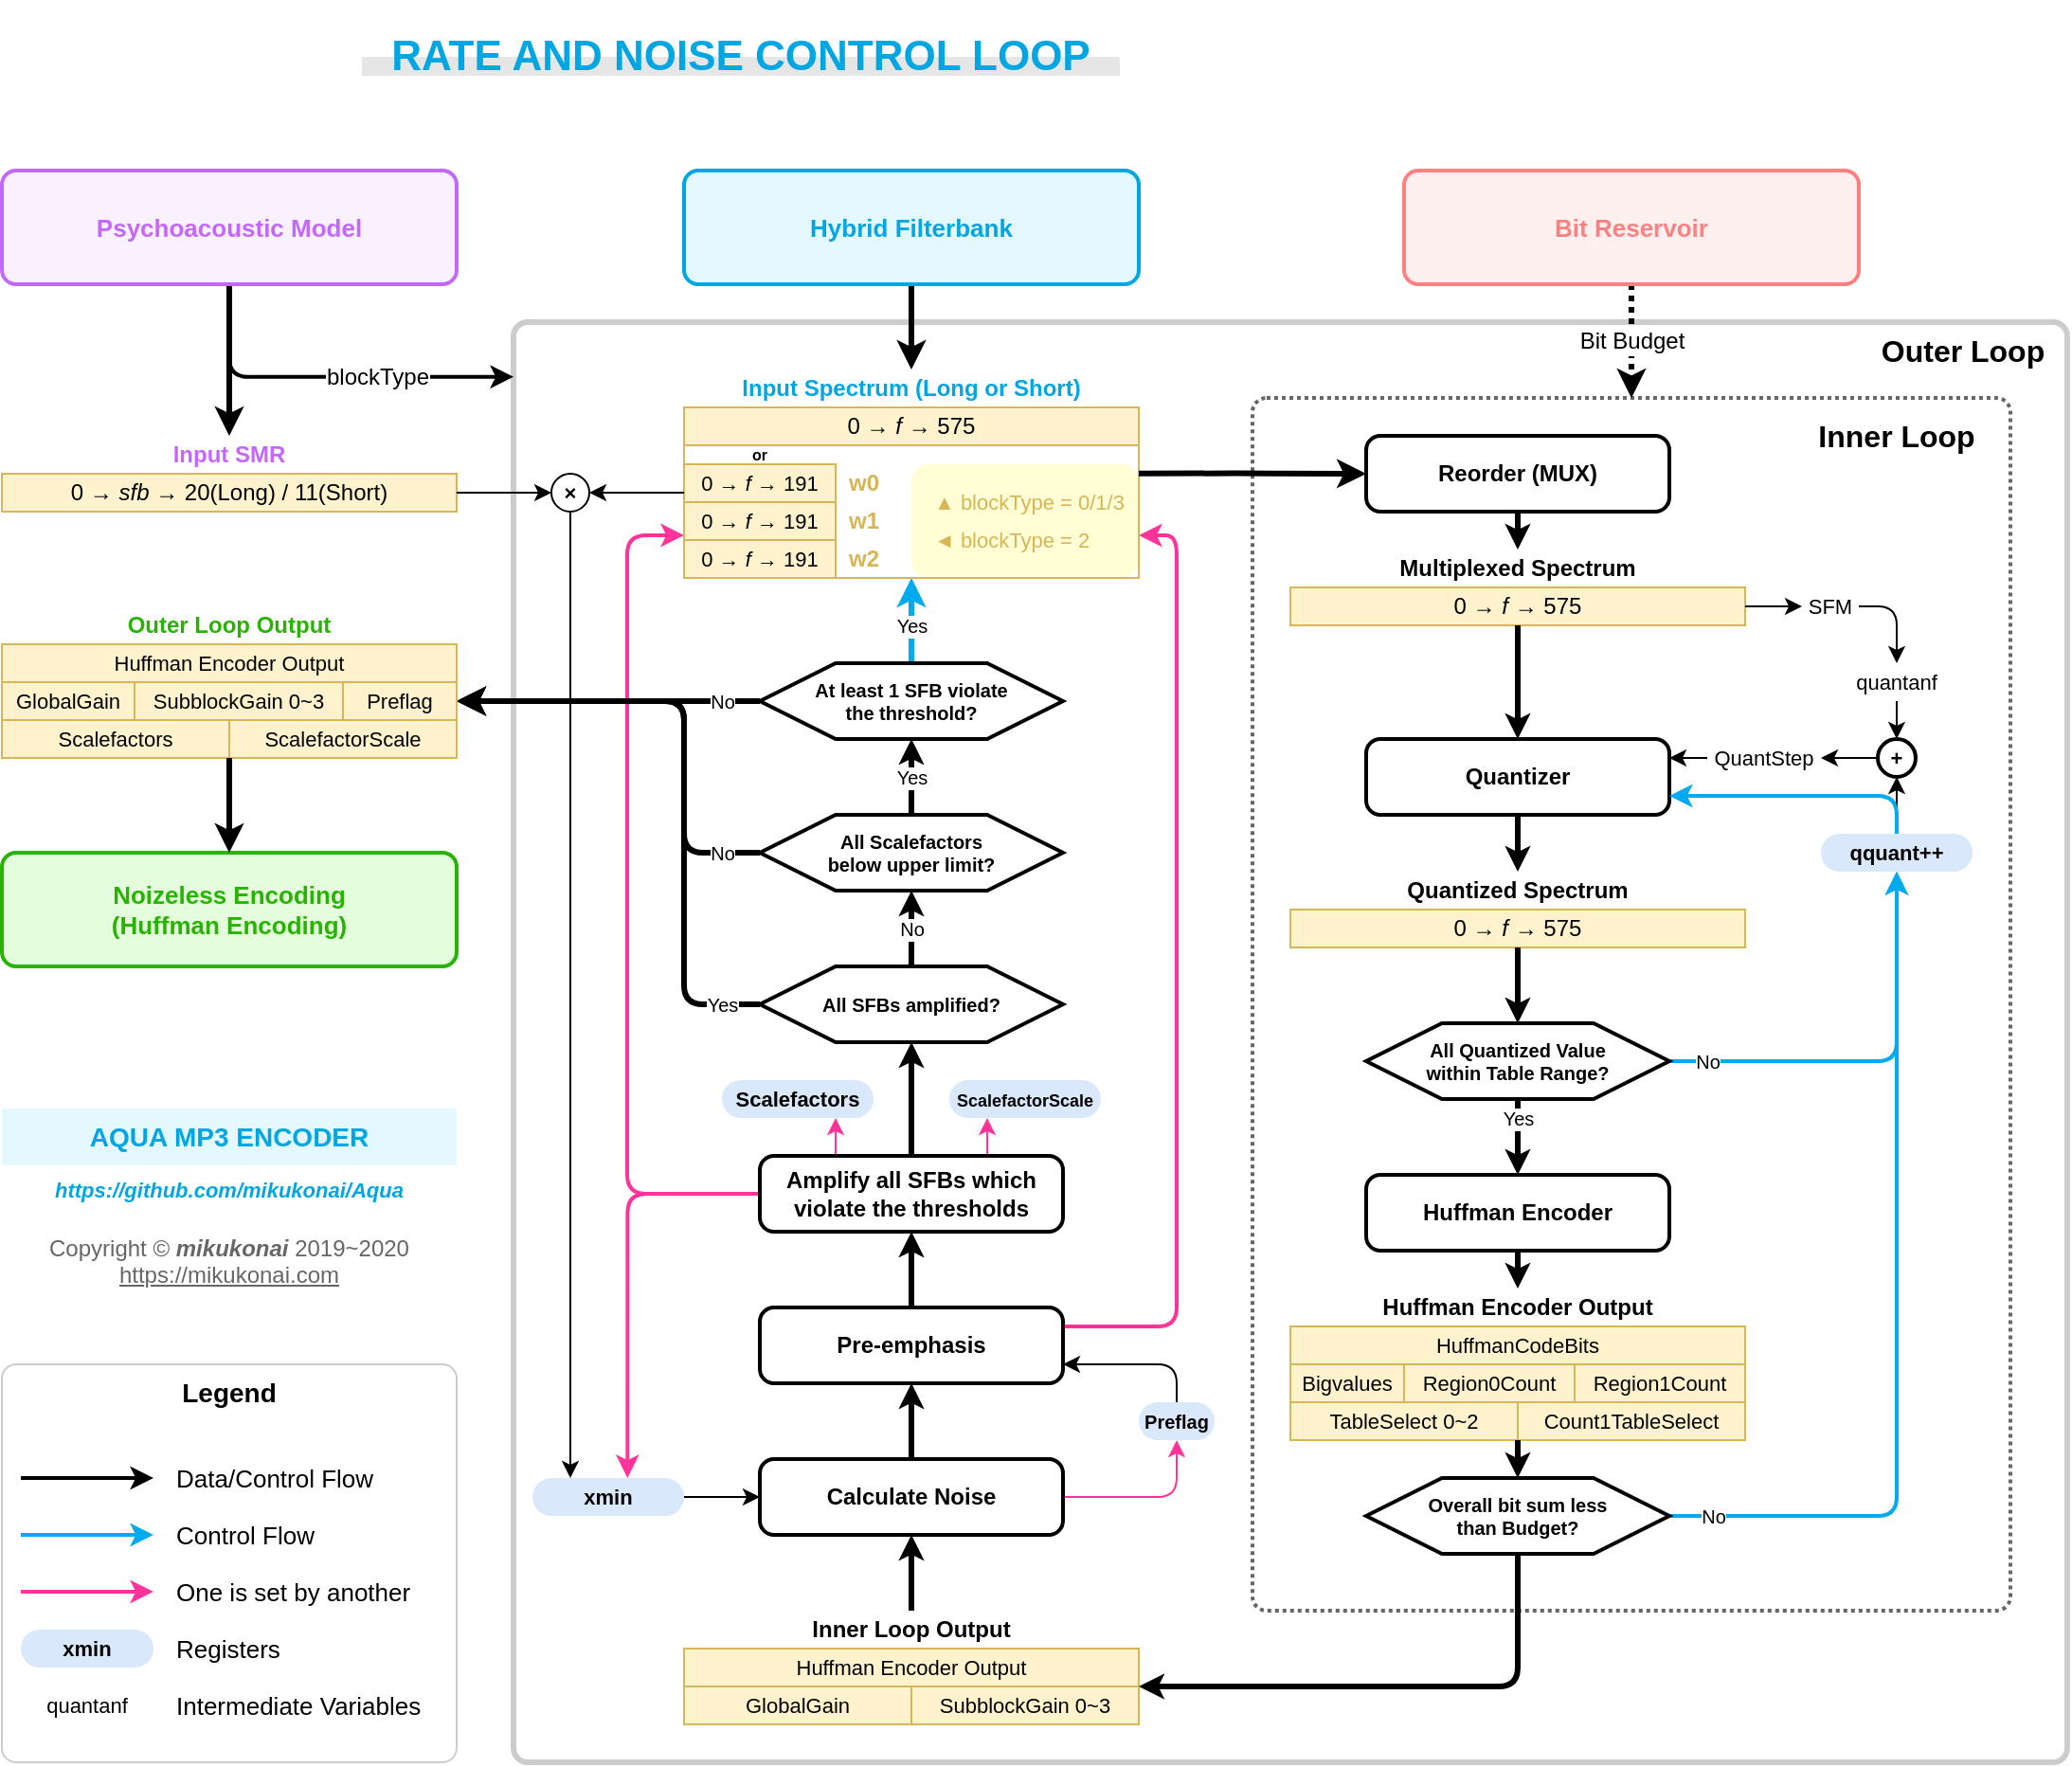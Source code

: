 <mxfile version="12.4.2" type="device" pages="1"><diagram id="QlXiDYdiM_ogEvt55tLP" name="Page-1"><mxGraphModel dx="1086" dy="846" grid="1" gridSize="10" guides="1" tooltips="1" connect="1" arrows="1" fold="1" page="1" pageScale="1" pageWidth="1920" pageHeight="1200" math="0" shadow="0"><root><mxCell id="0"/><mxCell id="1" parent="0"/><mxCell id="qC3_PTXIGWCByCmGba_6-9" value="&lt;font style=&quot;font-size: 21px&quot;&gt;&lt;br style=&quot;font-size: 21px&quot;&gt;&lt;/font&gt;" style="text;html=1;strokeColor=none;fillColor=#E6E6E6;align=center;verticalAlign=middle;whiteSpace=wrap;rounded=0;labelBackgroundColor=none;fontFamily=Helvetica;fontSize=21;fontColor=#00A6E2;fontStyle=1;labelBorderColor=none;arcSize=27;" parent="1" vertex="1"><mxGeometry x="270" y="60" width="400" height="10" as="geometry"/></mxCell><mxCell id="HSUZIuXcT8VcnmUro5Iw-209" value="" style="rounded=1;whiteSpace=wrap;html=1;absoluteArcSize=1;arcSize=15;fontStyle=1;fillColor=#ffffff;strokeColor=#CCCCCC;fontColor=#333333;strokeWidth=3;" parent="1" vertex="1"><mxGeometry x="350" y="200" width="820" height="760" as="geometry"/></mxCell><mxCell id="HSUZIuXcT8VcnmUro5Iw-97" value="" style="rounded=1;whiteSpace=wrap;html=1;absoluteArcSize=1;arcSize=15;fontStyle=1;dashed=1;fillColor=#ffffff;strokeColor=#666666;fontColor=#333333;strokeWidth=2;dashPattern=1 1;" parent="1" vertex="1"><mxGeometry x="740" y="240" width="400" height="640" as="geometry"/></mxCell><mxCell id="HSUZIuXcT8VcnmUro5Iw-78" style="edgeStyle=orthogonalEdgeStyle;rounded=1;orthogonalLoop=1;jettySize=auto;html=1;exitX=0.5;exitY=1;exitDx=0;exitDy=0;entryX=0.5;entryY=0;entryDx=0;entryDy=0;strokeWidth=3;fontFamily=Helvetica;fontSize=10;endSize=4;" parent="1" source="HSUZIuXcT8VcnmUro5Iw-1" target="HSUZIuXcT8VcnmUro5Iw-3" edge="1"><mxGeometry relative="1" as="geometry"/></mxCell><mxCell id="HSUZIuXcT8VcnmUro5Iw-1" value="Reorder (MUX)" style="rounded=1;whiteSpace=wrap;html=1;absoluteArcSize=1;arcSize=15;fontStyle=1;strokeWidth=2;" parent="1" vertex="1"><mxGeometry x="800" y="260" width="160" height="40" as="geometry"/></mxCell><mxCell id="HSUZIuXcT8VcnmUro5Iw-4" value="" style="group" parent="1" vertex="1" connectable="0"><mxGeometry x="760" y="320" width="240" height="40" as="geometry"/></mxCell><mxCell id="HSUZIuXcT8VcnmUro5Iw-2" value="0 → &lt;i&gt;f&lt;/i&gt; → 575" style="rounded=0;whiteSpace=wrap;html=1;fillColor=#fff2cc;strokeColor=#d6b656;" parent="HSUZIuXcT8VcnmUro5Iw-4" vertex="1"><mxGeometry y="20" width="240" height="20" as="geometry"/></mxCell><mxCell id="HSUZIuXcT8VcnmUro5Iw-3" value="Multiplexed Spectrum" style="text;html=1;strokeColor=none;fillColor=none;align=center;verticalAlign=middle;whiteSpace=wrap;rounded=0;fontStyle=1" parent="HSUZIuXcT8VcnmUro5Iw-4" vertex="1"><mxGeometry width="240" height="20" as="geometry"/></mxCell><mxCell id="HSUZIuXcT8VcnmUro5Iw-62" style="edgeStyle=orthogonalEdgeStyle;rounded=1;orthogonalLoop=1;jettySize=auto;html=1;exitX=0.5;exitY=1;exitDx=0;exitDy=0;entryX=0.5;entryY=0;entryDx=0;entryDy=0;fontFamily=Helvetica;fontSize=11;strokeWidth=3;endSize=4;" parent="1" source="HSUZIuXcT8VcnmUro5Iw-5" target="HSUZIuXcT8VcnmUro5Iw-10" edge="1"><mxGeometry relative="1" as="geometry"/></mxCell><mxCell id="HSUZIuXcT8VcnmUro5Iw-5" value="Quantizer" style="rounded=1;whiteSpace=wrap;html=1;absoluteArcSize=1;arcSize=15;fontStyle=1;strokeWidth=2;" parent="1" vertex="1"><mxGeometry x="800" y="420" width="160" height="40" as="geometry"/></mxCell><mxCell id="HSUZIuXcT8VcnmUro5Iw-64" style="edgeStyle=orthogonalEdgeStyle;rounded=1;orthogonalLoop=1;jettySize=auto;html=1;exitX=0.5;exitY=1;exitDx=0;exitDy=0;entryX=0.5;entryY=0;entryDx=0;entryDy=0;fontFamily=Helvetica;fontSize=11;strokeWidth=3;endSize=4;" parent="1" source="HSUZIuXcT8VcnmUro5Iw-6" target="HSUZIuXcT8VcnmUro5Iw-13" edge="1"><mxGeometry relative="1" as="geometry"/></mxCell><mxCell id="HSUZIuXcT8VcnmUro5Iw-6" value="Huffman Encoder" style="rounded=1;whiteSpace=wrap;html=1;absoluteArcSize=1;arcSize=15;fontStyle=1;strokeWidth=2;" parent="1" vertex="1"><mxGeometry x="800" y="650" width="160" height="40" as="geometry"/></mxCell><mxCell id="HSUZIuXcT8VcnmUro5Iw-8" value="" style="group" parent="1" vertex="1" connectable="0"><mxGeometry x="760" y="490" width="240" height="40" as="geometry"/></mxCell><mxCell id="HSUZIuXcT8VcnmUro5Iw-9" value="0 → &lt;i&gt;f&lt;/i&gt; → 575" style="rounded=0;whiteSpace=wrap;html=1;fillColor=#fff2cc;strokeColor=#d6b656;" parent="HSUZIuXcT8VcnmUro5Iw-8" vertex="1"><mxGeometry y="20" width="240" height="20" as="geometry"/></mxCell><mxCell id="HSUZIuXcT8VcnmUro5Iw-10" value="Quantized Spectrum" style="text;html=1;strokeColor=none;fillColor=none;align=center;verticalAlign=middle;whiteSpace=wrap;rounded=0;fontStyle=1" parent="HSUZIuXcT8VcnmUro5Iw-8" vertex="1"><mxGeometry width="240" height="20" as="geometry"/></mxCell><mxCell id="HSUZIuXcT8VcnmUro5Iw-22" value="" style="group" parent="1" vertex="1" connectable="0"><mxGeometry x="760" y="710" width="240" height="80" as="geometry"/></mxCell><mxCell id="HSUZIuXcT8VcnmUro5Iw-12" value="HuffmanCodeBits" style="rounded=0;whiteSpace=wrap;html=1;fillColor=#fff2cc;strokeColor=#d6b656;fontSize=11;" parent="HSUZIuXcT8VcnmUro5Iw-22" vertex="1"><mxGeometry y="20" width="240" height="20" as="geometry"/></mxCell><mxCell id="HSUZIuXcT8VcnmUro5Iw-13" value="Huffman Encoder Output" style="text;html=1;strokeColor=none;fillColor=none;align=center;verticalAlign=middle;whiteSpace=wrap;rounded=0;fontStyle=1" parent="HSUZIuXcT8VcnmUro5Iw-22" vertex="1"><mxGeometry width="240" height="20" as="geometry"/></mxCell><mxCell id="HSUZIuXcT8VcnmUro5Iw-17" value="Bigvalues" style="rounded=0;whiteSpace=wrap;html=1;fillColor=#fff2cc;strokeColor=#d6b656;fontSize=11;" parent="HSUZIuXcT8VcnmUro5Iw-22" vertex="1"><mxGeometry y="40" width="60" height="20" as="geometry"/></mxCell><mxCell id="HSUZIuXcT8VcnmUro5Iw-18" value="Region0Count" style="rounded=0;whiteSpace=wrap;html=1;fillColor=#fff2cc;strokeColor=#d6b656;fontSize=11;" parent="HSUZIuXcT8VcnmUro5Iw-22" vertex="1"><mxGeometry x="60" y="40" width="90" height="20" as="geometry"/></mxCell><mxCell id="HSUZIuXcT8VcnmUro5Iw-19" value="Region1Count" style="rounded=0;whiteSpace=wrap;html=1;fillColor=#fff2cc;strokeColor=#d6b656;fontSize=11;" parent="HSUZIuXcT8VcnmUro5Iw-22" vertex="1"><mxGeometry x="150" y="40" width="90" height="20" as="geometry"/></mxCell><mxCell id="HSUZIuXcT8VcnmUro5Iw-20" value="TableSelect 0~2" style="rounded=0;whiteSpace=wrap;html=1;fillColor=#fff2cc;strokeColor=#d6b656;fontSize=11;" parent="HSUZIuXcT8VcnmUro5Iw-22" vertex="1"><mxGeometry y="60" width="120" height="20" as="geometry"/></mxCell><mxCell id="HSUZIuXcT8VcnmUro5Iw-21" value="Count1TableSelect" style="rounded=0;whiteSpace=wrap;html=1;fillColor=#fff2cc;strokeColor=#d6b656;fontSize=11;" parent="HSUZIuXcT8VcnmUro5Iw-22" vertex="1"><mxGeometry x="120" y="60" width="120" height="20" as="geometry"/></mxCell><mxCell id="HSUZIuXcT8VcnmUro5Iw-42" value="" style="group" parent="1" vertex="1" connectable="0"><mxGeometry x="440" y="880" width="240" height="60" as="geometry"/></mxCell><mxCell id="HSUZIuXcT8VcnmUro5Iw-35" value="Huffman Encoder Output" style="rounded=0;whiteSpace=wrap;html=1;fillColor=#fff2cc;strokeColor=#d6b656;fontSize=11;" parent="HSUZIuXcT8VcnmUro5Iw-42" vertex="1"><mxGeometry y="20" width="240" height="20" as="geometry"/></mxCell><mxCell id="HSUZIuXcT8VcnmUro5Iw-36" value="Inner Loop Output" style="text;html=1;strokeColor=none;fillColor=none;align=center;verticalAlign=middle;whiteSpace=wrap;rounded=0;fontStyle=1" parent="HSUZIuXcT8VcnmUro5Iw-42" vertex="1"><mxGeometry width="240" height="20" as="geometry"/></mxCell><mxCell id="HSUZIuXcT8VcnmUro5Iw-38" value="GlobalGain" style="rounded=0;whiteSpace=wrap;html=1;fillColor=#fff2cc;strokeColor=#d6b656;fontSize=11;" parent="HSUZIuXcT8VcnmUro5Iw-42" vertex="1"><mxGeometry y="40" width="120" height="20" as="geometry"/></mxCell><mxCell id="HSUZIuXcT8VcnmUro5Iw-39" value="SubblockGain 0~3" style="rounded=0;whiteSpace=wrap;html=1;fillColor=#fff2cc;strokeColor=#d6b656;fontSize=11;" parent="HSUZIuXcT8VcnmUro5Iw-42" vertex="1"><mxGeometry x="120" y="40" width="120" height="20" as="geometry"/></mxCell><mxCell id="HSUZIuXcT8VcnmUro5Iw-50" style="edgeStyle=orthogonalEdgeStyle;rounded=1;orthogonalLoop=1;jettySize=auto;html=1;exitX=0;exitY=0.5;exitDx=0;exitDy=0;entryX=1;entryY=0.25;entryDx=0;entryDy=0;fontFamily=Helvetica;fontSize=11;" parent="1" source="HSUZIuXcT8VcnmUro5Iw-46" target="HSUZIuXcT8VcnmUro5Iw-5" edge="1"><mxGeometry relative="1" as="geometry"/></mxCell><mxCell id="HSUZIuXcT8VcnmUro5Iw-46" value="QuantStep" style="text;html=1;strokeColor=none;fillColor=none;align=center;verticalAlign=middle;whiteSpace=wrap;rounded=0;fontFamily=Helvetica;fontSize=11;" parent="1" vertex="1"><mxGeometry x="980" y="420" width="60" height="20" as="geometry"/></mxCell><mxCell id="HSUZIuXcT8VcnmUro5Iw-55" style="edgeStyle=orthogonalEdgeStyle;rounded=1;orthogonalLoop=1;jettySize=auto;html=1;exitX=0;exitY=0.5;exitDx=0;exitDy=0;entryX=1;entryY=0.5;entryDx=0;entryDy=0;fontFamily=Helvetica;fontSize=11;" parent="1" source="HSUZIuXcT8VcnmUro5Iw-47" target="HSUZIuXcT8VcnmUro5Iw-46" edge="1"><mxGeometry relative="1" as="geometry"/></mxCell><mxCell id="HSUZIuXcT8VcnmUro5Iw-47" value="+" style="ellipse;whiteSpace=wrap;html=1;aspect=fixed;rounded=1;fontFamily=Helvetica;fontSize=11;align=center;fontStyle=1;strokeWidth=2;" parent="1" vertex="1"><mxGeometry x="1070" y="420" width="20" height="20" as="geometry"/></mxCell><mxCell id="HSUZIuXcT8VcnmUro5Iw-52" style="edgeStyle=orthogonalEdgeStyle;rounded=0;orthogonalLoop=1;jettySize=auto;html=1;exitX=0.5;exitY=1;exitDx=0;exitDy=0;entryX=0.5;entryY=0;entryDx=0;entryDy=0;fontFamily=Helvetica;fontSize=11;" parent="1" source="HSUZIuXcT8VcnmUro5Iw-48" target="HSUZIuXcT8VcnmUro5Iw-47" edge="1"><mxGeometry relative="1" as="geometry"/></mxCell><mxCell id="HSUZIuXcT8VcnmUro5Iw-48" value="quantanf" style="text;html=1;strokeColor=none;fillColor=none;align=center;verticalAlign=middle;whiteSpace=wrap;rounded=0;fontFamily=Helvetica;fontSize=11;fontStyle=0" parent="1" vertex="1"><mxGeometry x="1050" y="380" width="60" height="20" as="geometry"/></mxCell><mxCell id="HSUZIuXcT8VcnmUro5Iw-61" style="edgeStyle=orthogonalEdgeStyle;rounded=1;orthogonalLoop=1;jettySize=auto;html=1;exitX=0.5;exitY=1;exitDx=0;exitDy=0;entryX=0.5;entryY=0;entryDx=0;entryDy=0;fontFamily=Helvetica;fontSize=11;strokeWidth=3;endSize=4;" parent="1" source="HSUZIuXcT8VcnmUro5Iw-2" target="HSUZIuXcT8VcnmUro5Iw-5" edge="1"><mxGeometry relative="1" as="geometry"/></mxCell><mxCell id="HSUZIuXcT8VcnmUro5Iw-69" style="edgeStyle=orthogonalEdgeStyle;rounded=1;orthogonalLoop=1;jettySize=auto;html=1;exitX=1;exitY=0.5;exitDx=0;exitDy=0;entryX=0.5;entryY=1;entryDx=0;entryDy=0;fontFamily=Helvetica;fontSize=10;strokeColor=#00aaee;strokeWidth=2;" parent="1" source="HSUZIuXcT8VcnmUro5Iw-68" target="HSUZIuXcT8VcnmUro5Iw-43" edge="1"><mxGeometry relative="1" as="geometry"><mxPoint x="1080" y="550.167" as="targetPoint"/></mxGeometry></mxCell><mxCell id="HSUZIuXcT8VcnmUro5Iw-77" value="No" style="text;html=1;align=center;verticalAlign=middle;resizable=0;points=[];;labelBackgroundColor=#ffffff;fontSize=10;fontFamily=Helvetica;" parent="HSUZIuXcT8VcnmUro5Iw-69" vertex="1" connectable="0"><mxGeometry x="-0.081" y="-2" relative="1" as="geometry"><mxPoint x="-80.83" y="-2.17" as="offset"/></mxGeometry></mxCell><mxCell id="HSUZIuXcT8VcnmUro5Iw-71" value="Yes" style="edgeStyle=orthogonalEdgeStyle;rounded=1;orthogonalLoop=1;jettySize=auto;html=1;exitX=0.5;exitY=1;exitDx=0;exitDy=0;entryX=0.5;entryY=0;entryDx=0;entryDy=0;fontFamily=Helvetica;fontSize=10;strokeWidth=3;endSize=4;" parent="1" source="HSUZIuXcT8VcnmUro5Iw-68" target="HSUZIuXcT8VcnmUro5Iw-6" edge="1"><mxGeometry x="-0.505" relative="1" as="geometry"><mxPoint as="offset"/></mxGeometry></mxCell><mxCell id="HSUZIuXcT8VcnmUro5Iw-68" value="All Quantized Value&lt;br style=&quot;font-size: 10px;&quot;&gt;within Table Range?" style="shape=hexagon;perimeter=hexagonPerimeter2;whiteSpace=wrap;html=1;rounded=0;fontFamily=Helvetica;fontSize=10;align=center;fontStyle=1;strokeWidth=2;" parent="1" vertex="1"><mxGeometry x="800" y="570" width="160" height="40" as="geometry"/></mxCell><mxCell id="HSUZIuXcT8VcnmUro5Iw-70" style="edgeStyle=orthogonalEdgeStyle;rounded=1;orthogonalLoop=1;jettySize=auto;html=1;exitX=0.5;exitY=1;exitDx=0;exitDy=0;entryX=0.5;entryY=0;entryDx=0;entryDy=0;fontFamily=Helvetica;fontSize=10;strokeWidth=3;endSize=4;" parent="1" source="HSUZIuXcT8VcnmUro5Iw-9" target="HSUZIuXcT8VcnmUro5Iw-68" edge="1"><mxGeometry relative="1" as="geometry"/></mxCell><mxCell id="HSUZIuXcT8VcnmUro5Iw-76" value="No" style="edgeStyle=orthogonalEdgeStyle;rounded=1;orthogonalLoop=1;jettySize=auto;html=1;exitX=1;exitY=0.5;exitDx=0;exitDy=0;entryX=0.5;entryY=1;entryDx=0;entryDy=0;fontFamily=Helvetica;fontSize=10;strokeColor=#00AAEE;strokeWidth=2;" parent="1" source="HSUZIuXcT8VcnmUro5Iw-72" target="HSUZIuXcT8VcnmUro5Iw-43" edge="1"><mxGeometry x="-0.903" relative="1" as="geometry"><mxPoint x="1080" y="550.167" as="targetPoint"/><mxPoint as="offset"/></mxGeometry></mxCell><mxCell id="HSUZIuXcT8VcnmUro5Iw-107" style="edgeStyle=orthogonalEdgeStyle;rounded=1;orthogonalLoop=1;jettySize=auto;html=1;exitX=0.5;exitY=1;exitDx=0;exitDy=0;entryX=1;entryY=0;entryDx=0;entryDy=0;endSize=4;strokeColor=#000000;strokeWidth=3;fontFamily=Helvetica;fontSize=11;fontColor=#D6B656;" parent="1" source="HSUZIuXcT8VcnmUro5Iw-72" target="HSUZIuXcT8VcnmUro5Iw-39" edge="1"><mxGeometry relative="1" as="geometry"><Array as="points"><mxPoint x="880" y="920"/></Array></mxGeometry></mxCell><mxCell id="HSUZIuXcT8VcnmUro5Iw-72" value="Overall bit sum less&lt;br&gt;than Budget?" style="shape=hexagon;perimeter=hexagonPerimeter2;whiteSpace=wrap;html=1;rounded=0;fontFamily=Helvetica;fontSize=10;align=center;fontStyle=1;strokeWidth=2;" parent="1" vertex="1"><mxGeometry x="800" y="810" width="160" height="40" as="geometry"/></mxCell><mxCell id="HSUZIuXcT8VcnmUro5Iw-74" style="edgeStyle=orthogonalEdgeStyle;rounded=1;orthogonalLoop=1;jettySize=auto;html=1;exitX=0;exitY=1;exitDx=0;exitDy=0;entryX=0.5;entryY=0;entryDx=0;entryDy=0;fontFamily=Helvetica;fontSize=10;strokeWidth=3;endSize=4;" parent="1" source="HSUZIuXcT8VcnmUro5Iw-21" target="HSUZIuXcT8VcnmUro5Iw-72" edge="1"><mxGeometry relative="1" as="geometry"/></mxCell><mxCell id="HSUZIuXcT8VcnmUro5Iw-81" style="edgeStyle=orthogonalEdgeStyle;rounded=1;orthogonalLoop=1;jettySize=auto;html=1;exitX=1;exitY=0.5;exitDx=0;exitDy=0;entryX=0.5;entryY=0;entryDx=0;entryDy=0;strokeWidth=1;fontFamily=Helvetica;fontSize=10;" parent="1" source="HSUZIuXcT8VcnmUro5Iw-79" target="HSUZIuXcT8VcnmUro5Iw-48" edge="1"><mxGeometry relative="1" as="geometry"/></mxCell><mxCell id="HSUZIuXcT8VcnmUro5Iw-79" value="SFM" style="text;html=1;strokeColor=none;fillColor=none;align=center;verticalAlign=middle;whiteSpace=wrap;rounded=0;fontFamily=Helvetica;fontSize=11;" parent="1" vertex="1"><mxGeometry x="1030" y="340" width="30" height="20" as="geometry"/></mxCell><mxCell id="HSUZIuXcT8VcnmUro5Iw-80" style="edgeStyle=orthogonalEdgeStyle;rounded=1;orthogonalLoop=1;jettySize=auto;html=1;exitX=1;exitY=0.5;exitDx=0;exitDy=0;entryX=0;entryY=0.5;entryDx=0;entryDy=0;strokeWidth=1;fontFamily=Helvetica;fontSize=10;" parent="1" source="HSUZIuXcT8VcnmUro5Iw-2" target="HSUZIuXcT8VcnmUro5Iw-79" edge="1"><mxGeometry relative="1" as="geometry"/></mxCell><mxCell id="HSUZIuXcT8VcnmUro5Iw-103" style="edgeStyle=orthogonalEdgeStyle;rounded=1;orthogonalLoop=1;jettySize=auto;html=1;exitX=0.5;exitY=0;exitDx=0;exitDy=0;entryX=0.5;entryY=1;entryDx=0;entryDy=0;endSize=6;strokeColor=#000000;strokeWidth=1;fontFamily=Helvetica;fontSize=11;fontColor=#D6B656;" parent="1" source="HSUZIuXcT8VcnmUro5Iw-43" target="HSUZIuXcT8VcnmUro5Iw-47" edge="1"><mxGeometry relative="1" as="geometry"/></mxCell><mxCell id="HSUZIuXcT8VcnmUro5Iw-100" style="edgeStyle=orthogonalEdgeStyle;rounded=1;orthogonalLoop=1;jettySize=auto;html=1;exitX=0.5;exitY=0;exitDx=0;exitDy=0;entryX=1;entryY=0.75;entryDx=0;entryDy=0;strokeColor=#00AAEE;strokeWidth=2;fontFamily=Helvetica;fontSize=11;fontColor=#D6B656;" parent="1" source="HSUZIuXcT8VcnmUro5Iw-43" target="HSUZIuXcT8VcnmUro5Iw-5" edge="1"><mxGeometry relative="1" as="geometry"><mxPoint x="1080" y="520.167" as="sourcePoint"/></mxGeometry></mxCell><mxCell id="HSUZIuXcT8VcnmUro5Iw-43" value="qquant++" style="text;html=1;strokeColor=none;fillColor=#DAE8FC;align=center;verticalAlign=middle;whiteSpace=wrap;rounded=1;fontSize=11;arcSize=50;fontStyle=1" parent="1" vertex="1"><mxGeometry x="1040" y="470" width="80" height="20" as="geometry"/></mxCell><mxCell id="HSUZIuXcT8VcnmUro5Iw-135" style="edgeStyle=orthogonalEdgeStyle;rounded=1;orthogonalLoop=1;jettySize=auto;html=1;exitX=0.5;exitY=0;exitDx=0;exitDy=0;entryX=0.5;entryY=1;entryDx=0;entryDy=0;endSize=4;strokeColor=#000000;strokeWidth=3;fontFamily=Helvetica;fontSize=8;fontColor=#D6B656;" parent="1" source="HSUZIuXcT8VcnmUro5Iw-108" target="HSUZIuXcT8VcnmUro5Iw-109" edge="1"><mxGeometry relative="1" as="geometry"/></mxCell><mxCell id="HSUZIuXcT8VcnmUro5Iw-185" style="edgeStyle=orthogonalEdgeStyle;rounded=1;orthogonalLoop=1;jettySize=auto;html=1;exitX=1;exitY=0.5;exitDx=0;exitDy=0;entryX=0.5;entryY=1;entryDx=0;entryDy=0;startArrow=none;startFill=0;endSize=6;strokeColor=#FF3399;strokeWidth=1;fontFamily=Helvetica;fontSize=8;fontColor=#D6B656;" parent="1" source="HSUZIuXcT8VcnmUro5Iw-108" target="HSUZIuXcT8VcnmUro5Iw-158" edge="1"><mxGeometry relative="1" as="geometry"/></mxCell><mxCell id="HSUZIuXcT8VcnmUro5Iw-108" value="Calculate Noise" style="rounded=1;whiteSpace=wrap;html=1;absoluteArcSize=1;arcSize=15;fontStyle=1;strokeWidth=2;" parent="1" vertex="1"><mxGeometry x="480" y="800" width="160" height="40" as="geometry"/></mxCell><mxCell id="HSUZIuXcT8VcnmUro5Iw-136" style="edgeStyle=orthogonalEdgeStyle;rounded=1;orthogonalLoop=1;jettySize=auto;html=1;exitX=0.5;exitY=0;exitDx=0;exitDy=0;entryX=0.5;entryY=1;entryDx=0;entryDy=0;endSize=4;strokeColor=#000000;strokeWidth=3;fontFamily=Helvetica;fontSize=8;fontColor=#D6B656;" parent="1" source="HSUZIuXcT8VcnmUro5Iw-109" target="HSUZIuXcT8VcnmUro5Iw-110" edge="1"><mxGeometry relative="1" as="geometry"/></mxCell><mxCell id="HSUZIuXcT8VcnmUro5Iw-191" style="edgeStyle=orthogonalEdgeStyle;rounded=1;orthogonalLoop=1;jettySize=auto;html=1;exitX=1;exitY=0.25;exitDx=0;exitDy=0;entryX=1;entryY=0.75;entryDx=0;entryDy=0;startArrow=none;startFill=0;endSize=6;strokeColor=#FF3399;strokeWidth=2;fontFamily=Helvetica;fontSize=8;fontColor=#D6B656;" parent="1" source="HSUZIuXcT8VcnmUro5Iw-109" target="HSUZIuXcT8VcnmUro5Iw-116" edge="1"><mxGeometry relative="1" as="geometry"><Array as="points"><mxPoint x="700" y="730"/><mxPoint x="700" y="312"/></Array></mxGeometry></mxCell><mxCell id="HSUZIuXcT8VcnmUro5Iw-109" value="Pre-emphasis" style="rounded=1;whiteSpace=wrap;html=1;absoluteArcSize=1;arcSize=15;fontStyle=1;strokeWidth=2;" parent="1" vertex="1"><mxGeometry x="480" y="720" width="160" height="40" as="geometry"/></mxCell><mxCell id="HSUZIuXcT8VcnmUro5Iw-137" style="edgeStyle=orthogonalEdgeStyle;rounded=1;orthogonalLoop=1;jettySize=auto;html=1;exitX=0.5;exitY=0;exitDx=0;exitDy=0;entryX=0.5;entryY=1;entryDx=0;entryDy=0;endSize=4;strokeColor=#000000;strokeWidth=3;fontFamily=Helvetica;fontSize=8;fontColor=#D6B656;" parent="1" source="HSUZIuXcT8VcnmUro5Iw-110" target="HSUZIuXcT8VcnmUro5Iw-111" edge="1"><mxGeometry relative="1" as="geometry"/></mxCell><mxCell id="HSUZIuXcT8VcnmUro5Iw-188" style="edgeStyle=orthogonalEdgeStyle;rounded=1;orthogonalLoop=1;jettySize=auto;html=1;startArrow=none;startFill=0;endSize=6;strokeColor=#FF3399;strokeWidth=2;fontFamily=Helvetica;fontSize=8;fontColor=#D6B656;entryX=0.627;entryY=0;entryDx=0;entryDy=0;entryPerimeter=0;" parent="1" target="HSUZIuXcT8VcnmUro5Iw-130" edge="1"><mxGeometry relative="1" as="geometry"><mxPoint x="480" y="660" as="sourcePoint"/><Array as="points"><mxPoint x="410" y="660"/></Array></mxGeometry></mxCell><mxCell id="HSUZIuXcT8VcnmUro5Iw-189" style="edgeStyle=orthogonalEdgeStyle;rounded=1;orthogonalLoop=1;jettySize=auto;html=1;exitX=0;exitY=0.5;exitDx=0;exitDy=0;entryX=0;entryY=0.75;entryDx=0;entryDy=0;startArrow=none;startFill=0;endSize=6;strokeColor=#FF3399;strokeWidth=2;fontFamily=Helvetica;fontSize=8;fontColor=#D6B656;" parent="1" source="HSUZIuXcT8VcnmUro5Iw-110" target="HSUZIuXcT8VcnmUro5Iw-116" edge="1"><mxGeometry relative="1" as="geometry"><Array as="points"><mxPoint x="410" y="660"/><mxPoint x="410" y="313"/></Array></mxGeometry></mxCell><mxCell id="HSUZIuXcT8VcnmUro5Iw-197" style="edgeStyle=orthogonalEdgeStyle;rounded=1;orthogonalLoop=1;jettySize=auto;html=1;exitX=0.25;exitY=0;exitDx=0;exitDy=0;entryX=0.75;entryY=1;entryDx=0;entryDy=0;startArrow=none;startFill=0;endSize=6;strokeColor=#FF3399;strokeWidth=1;fontFamily=Helvetica;fontSize=10;fontColor=#D6B656;" parent="1" source="HSUZIuXcT8VcnmUro5Iw-110" target="HSUZIuXcT8VcnmUro5Iw-147" edge="1"><mxGeometry relative="1" as="geometry"/></mxCell><mxCell id="3sLj05rtz7GUvEe63B4--2" style="edgeStyle=orthogonalEdgeStyle;rounded=0;orthogonalLoop=1;jettySize=auto;html=1;exitX=0.75;exitY=0;exitDx=0;exitDy=0;entryX=0.25;entryY=1;entryDx=0;entryDy=0;strokeColor=#FF3399;" parent="1" source="HSUZIuXcT8VcnmUro5Iw-110" target="3sLj05rtz7GUvEe63B4--1" edge="1"><mxGeometry relative="1" as="geometry"/></mxCell><mxCell id="HSUZIuXcT8VcnmUro5Iw-110" value="Amplify all SFBs which violate the thresholds" style="rounded=1;whiteSpace=wrap;html=1;absoluteArcSize=1;arcSize=15;fontStyle=1;strokeWidth=2;" parent="1" vertex="1"><mxGeometry x="480" y="640" width="160" height="40" as="geometry"/></mxCell><mxCell id="HSUZIuXcT8VcnmUro5Iw-138" value="&lt;font style=&quot;font-size: 10px&quot; color=&quot;#000000&quot;&gt;No&lt;/font&gt;" style="edgeStyle=orthogonalEdgeStyle;rounded=1;orthogonalLoop=1;jettySize=auto;html=1;exitX=0.5;exitY=0;exitDx=0;exitDy=0;entryX=0.5;entryY=1;entryDx=0;entryDy=0;endSize=4;strokeColor=#000000;strokeWidth=3;fontFamily=Helvetica;fontSize=8;fontColor=#D6B656;" parent="1" source="HSUZIuXcT8VcnmUro5Iw-111" target="HSUZIuXcT8VcnmUro5Iw-112" edge="1"><mxGeometry relative="1" as="geometry"><mxPoint as="offset"/></mxGeometry></mxCell><mxCell id="HSUZIuXcT8VcnmUro5Iw-202" value="&lt;font color=&quot;#000000&quot; style=&quot;font-size: 10px&quot;&gt;Yes&lt;/font&gt;" style="edgeStyle=orthogonalEdgeStyle;rounded=1;orthogonalLoop=1;jettySize=auto;html=1;exitX=0;exitY=0.5;exitDx=0;exitDy=0;entryX=1;entryY=0.5;entryDx=0;entryDy=0;startArrow=none;startFill=0;endSize=6;strokeColor=#000000;strokeWidth=3;fontFamily=Helvetica;fontSize=10;fontColor=#D6B656;" parent="1" source="HSUZIuXcT8VcnmUro5Iw-111" target="HSUZIuXcT8VcnmUro5Iw-128" edge="1"><mxGeometry x="-0.875" relative="1" as="geometry"><Array as="points"><mxPoint x="440" y="560"/><mxPoint x="440" y="400"/></Array><mxPoint as="offset"/></mxGeometry></mxCell><mxCell id="HSUZIuXcT8VcnmUro5Iw-111" value="All SFBs amplified?" style="shape=hexagon;perimeter=hexagonPerimeter2;whiteSpace=wrap;html=1;rounded=0;fontFamily=Helvetica;fontSize=10;align=center;fontStyle=1;strokeWidth=2;" parent="1" vertex="1"><mxGeometry x="480" y="540" width="160" height="40" as="geometry"/></mxCell><mxCell id="HSUZIuXcT8VcnmUro5Iw-139" value="&lt;font style=&quot;font-size: 10px&quot; color=&quot;#000000&quot;&gt;Yes&lt;/font&gt;" style="edgeStyle=orthogonalEdgeStyle;rounded=1;orthogonalLoop=1;jettySize=auto;html=1;exitX=0.5;exitY=0;exitDx=0;exitDy=0;entryX=0.5;entryY=1;entryDx=0;entryDy=0;endSize=4;strokeColor=#000000;strokeWidth=3;fontFamily=Helvetica;fontSize=8;fontColor=#D6B656;" parent="1" source="HSUZIuXcT8VcnmUro5Iw-112" target="HSUZIuXcT8VcnmUro5Iw-113" edge="1"><mxGeometry relative="1" as="geometry"><mxPoint as="offset"/></mxGeometry></mxCell><mxCell id="HSUZIuXcT8VcnmUro5Iw-203" value="&lt;font style=&quot;font-size: 10px&quot; color=&quot;#000000&quot;&gt;No&lt;/font&gt;" style="edgeStyle=orthogonalEdgeStyle;rounded=1;orthogonalLoop=1;jettySize=auto;html=1;exitX=0;exitY=0.5;exitDx=0;exitDy=0;entryX=1;entryY=0.5;entryDx=0;entryDy=0;startArrow=none;startFill=0;endSize=6;strokeColor=#000000;strokeWidth=3;fontFamily=Helvetica;fontSize=10;fontColor=#D6B656;" parent="1" source="HSUZIuXcT8VcnmUro5Iw-112" target="HSUZIuXcT8VcnmUro5Iw-128" edge="1"><mxGeometry x="-0.833" relative="1" as="geometry"><Array as="points"><mxPoint x="440" y="480"/><mxPoint x="440" y="400"/></Array><mxPoint as="offset"/></mxGeometry></mxCell><mxCell id="HSUZIuXcT8VcnmUro5Iw-112" value="All Scalefactors&lt;br&gt;below upper limit?" style="shape=hexagon;perimeter=hexagonPerimeter2;whiteSpace=wrap;html=1;rounded=0;fontFamily=Helvetica;fontSize=10;align=center;fontStyle=1;strokeWidth=2;" parent="1" vertex="1"><mxGeometry x="480" y="460" width="160" height="40" as="geometry"/></mxCell><mxCell id="HSUZIuXcT8VcnmUro5Iw-184" value="&lt;font style=&quot;font-size: 10px&quot; color=&quot;#000000&quot;&gt;Yes&lt;/font&gt;" style="edgeStyle=orthogonalEdgeStyle;rounded=1;orthogonalLoop=1;jettySize=auto;html=1;exitX=0.5;exitY=0;exitDx=0;exitDy=0;entryX=0.5;entryY=1;entryDx=0;entryDy=0;startArrow=none;startFill=0;endSize=6;strokeColor=#00AAEE;strokeWidth=3;fontFamily=Helvetica;fontSize=8;fontColor=#D6B656;" parent="1" source="HSUZIuXcT8VcnmUro5Iw-113" target="HSUZIuXcT8VcnmUro5Iw-116" edge="1"><mxGeometry x="-0.111" relative="1" as="geometry"><mxPoint as="offset"/></mxGeometry></mxCell><mxCell id="HSUZIuXcT8VcnmUro5Iw-200" value="&lt;font style=&quot;font-size: 10px&quot; color=&quot;#000000&quot;&gt;No&lt;/font&gt;" style="edgeStyle=orthogonalEdgeStyle;rounded=1;orthogonalLoop=1;jettySize=auto;html=1;exitX=0;exitY=0.5;exitDx=0;exitDy=0;entryX=1;entryY=0.5;entryDx=0;entryDy=0;startArrow=none;startFill=0;endSize=6;strokeColor=#000000;strokeWidth=3;fontFamily=Helvetica;fontSize=10;fontColor=#D6B656;" parent="1" source="HSUZIuXcT8VcnmUro5Iw-113" target="HSUZIuXcT8VcnmUro5Iw-128" edge="1"><mxGeometry x="-0.75" relative="1" as="geometry"><mxPoint as="offset"/></mxGeometry></mxCell><mxCell id="HSUZIuXcT8VcnmUro5Iw-113" value="At least 1 SFB violate&lt;br&gt;the threshold?" style="shape=hexagon;perimeter=hexagonPerimeter2;whiteSpace=wrap;html=1;rounded=0;fontFamily=Helvetica;fontSize=10;align=center;fontStyle=1;strokeWidth=2;" parent="1" vertex="1"><mxGeometry x="480" y="380" width="160" height="40" as="geometry"/></mxCell><mxCell id="HSUZIuXcT8VcnmUro5Iw-120" value="" style="group" parent="1" vertex="1" connectable="0"><mxGeometry x="440" y="225" width="240" height="110" as="geometry"/></mxCell><mxCell id="HSUZIuXcT8VcnmUro5Iw-94" value="" style="rounded=1;whiteSpace=wrap;html=1;fillColor=#FFFED4;fontFamily=Helvetica;fontSize=11;align=left;strokeColor=none;" parent="HSUZIuXcT8VcnmUro5Iw-120" vertex="1"><mxGeometry x="120" y="50" width="120" height="60" as="geometry"/></mxCell><mxCell id="HSUZIuXcT8VcnmUro5Iw-83" value="0 → &lt;i&gt;f&lt;/i&gt; → 575" style="rounded=0;whiteSpace=wrap;html=1;fillColor=#fff2cc;strokeColor=#d6b656;" parent="HSUZIuXcT8VcnmUro5Iw-120" vertex="1"><mxGeometry y="20" width="240" height="20" as="geometry"/></mxCell><mxCell id="HSUZIuXcT8VcnmUro5Iw-84" value="&lt;font&gt;Input Spectrum (Long or Short)&lt;/font&gt;" style="text;html=1;strokeColor=none;fillColor=none;align=center;verticalAlign=middle;whiteSpace=wrap;rounded=0;fontStyle=1;fontColor=#00A6E2;" parent="HSUZIuXcT8VcnmUro5Iw-120" vertex="1"><mxGeometry width="240" height="20" as="geometry"/></mxCell><mxCell id="HSUZIuXcT8VcnmUro5Iw-85" value="0 → &lt;i style=&quot;font-size: 11px&quot;&gt;f&lt;/i&gt; → 191" style="rounded=0;whiteSpace=wrap;html=1;fillColor=#fff2cc;strokeColor=#d6b656;fontSize=11;" parent="HSUZIuXcT8VcnmUro5Iw-120" vertex="1"><mxGeometry y="50" width="80" height="20" as="geometry"/></mxCell><mxCell id="HSUZIuXcT8VcnmUro5Iw-86" value="0 → &lt;i style=&quot;font-size: 11px&quot;&gt;f&lt;/i&gt; → 191" style="rounded=0;whiteSpace=wrap;html=1;fillColor=#fff2cc;strokeColor=#d6b656;fontSize=11;" parent="HSUZIuXcT8VcnmUro5Iw-120" vertex="1"><mxGeometry y="70" width="80" height="20" as="geometry"/></mxCell><mxCell id="HSUZIuXcT8VcnmUro5Iw-87" value="0 → &lt;i style=&quot;font-size: 11px&quot;&gt;f&lt;/i&gt; → 191" style="rounded=0;whiteSpace=wrap;html=1;fillColor=#fff2cc;strokeColor=#d6b656;fontSize=11;" parent="HSUZIuXcT8VcnmUro5Iw-120" vertex="1"><mxGeometry y="90" width="80" height="20" as="geometry"/></mxCell><mxCell id="HSUZIuXcT8VcnmUro5Iw-88" value="w0" style="text;html=1;strokeColor=none;fillColor=none;align=center;verticalAlign=middle;whiteSpace=wrap;rounded=0;fontStyle=1;fontColor=#D6B656;" parent="HSUZIuXcT8VcnmUro5Iw-120" vertex="1"><mxGeometry x="80" y="50" width="30" height="20" as="geometry"/></mxCell><mxCell id="HSUZIuXcT8VcnmUro5Iw-89" value="w1" style="text;html=1;strokeColor=none;fillColor=none;align=center;verticalAlign=middle;whiteSpace=wrap;rounded=0;fontStyle=1;fontColor=#D6B656;" parent="HSUZIuXcT8VcnmUro5Iw-120" vertex="1"><mxGeometry x="80" y="70" width="30" height="20" as="geometry"/></mxCell><mxCell id="HSUZIuXcT8VcnmUro5Iw-90" value="w2" style="text;html=1;strokeColor=none;fillColor=none;align=center;verticalAlign=middle;whiteSpace=wrap;rounded=0;fontStyle=1;fontColor=#D6B656;" parent="HSUZIuXcT8VcnmUro5Iw-120" vertex="1"><mxGeometry x="80" y="90" width="30" height="20" as="geometry"/></mxCell><mxCell id="HSUZIuXcT8VcnmUro5Iw-91" value="▲ blockType = 0/1/3" style="text;html=1;strokeColor=none;fillColor=none;align=left;verticalAlign=middle;whiteSpace=wrap;rounded=0;fontStyle=0;fontSize=11;fontColor=#D6B656;" parent="HSUZIuXcT8VcnmUro5Iw-120" vertex="1"><mxGeometry x="130" y="60" width="110" height="20" as="geometry"/></mxCell><mxCell id="HSUZIuXcT8VcnmUro5Iw-92" value="◄ blockType = 2" style="text;html=1;strokeColor=none;fillColor=none;align=left;verticalAlign=middle;whiteSpace=wrap;rounded=0;fontStyle=0;fontSize=11;fontColor=#D6B656;" parent="HSUZIuXcT8VcnmUro5Iw-120" vertex="1"><mxGeometry x="130" y="80" width="110" height="20" as="geometry"/></mxCell><mxCell id="HSUZIuXcT8VcnmUro5Iw-116" value="" style="rounded=0;whiteSpace=wrap;html=1;labelBackgroundColor=none;fillColor=none;fontFamily=Helvetica;fontSize=11;fontColor=#D6B656;align=left;strokeColor=#D6B656;strokeWidth=1;" parent="HSUZIuXcT8VcnmUro5Iw-120" vertex="1"><mxGeometry y="20" width="240" height="90" as="geometry"/></mxCell><mxCell id="HSUZIuXcT8VcnmUro5Iw-119" value="or" style="text;html=1;strokeColor=none;fillColor=none;align=center;verticalAlign=middle;whiteSpace=wrap;rounded=0;fontStyle=1;fontSize=8;" parent="HSUZIuXcT8VcnmUro5Iw-120" vertex="1"><mxGeometry y="40" width="80" height="10" as="geometry"/></mxCell><mxCell id="HSUZIuXcT8VcnmUro5Iw-187" style="edgeStyle=orthogonalEdgeStyle;rounded=1;orthogonalLoop=1;jettySize=auto;html=1;exitX=1;exitY=0.5;exitDx=0;exitDy=0;entryX=0;entryY=0.5;entryDx=0;entryDy=0;startArrow=none;startFill=0;endSize=6;strokeColor=#000000;strokeWidth=1;fontFamily=Helvetica;fontSize=8;fontColor=#D6B656;" parent="1" source="HSUZIuXcT8VcnmUro5Iw-130" target="HSUZIuXcT8VcnmUro5Iw-108" edge="1"><mxGeometry relative="1" as="geometry"/></mxCell><mxCell id="HSUZIuXcT8VcnmUro5Iw-130" value="xmin" style="text;html=1;strokeColor=none;fillColor=#DAE8FC;align=center;verticalAlign=middle;whiteSpace=wrap;rounded=1;fontSize=11;arcSize=50;fontStyle=1" parent="1" vertex="1"><mxGeometry x="360" y="810" width="80" height="20" as="geometry"/></mxCell><mxCell id="HSUZIuXcT8VcnmUro5Iw-134" style="edgeStyle=orthogonalEdgeStyle;rounded=1;orthogonalLoop=1;jettySize=auto;html=1;exitX=0.5;exitY=0;exitDx=0;exitDy=0;entryX=0.5;entryY=1;entryDx=0;entryDy=0;endSize=4;strokeColor=#000000;strokeWidth=3;fontFamily=Helvetica;fontSize=8;fontColor=#D6B656;" parent="1" source="HSUZIuXcT8VcnmUro5Iw-36" target="HSUZIuXcT8VcnmUro5Iw-108" edge="1"><mxGeometry relative="1" as="geometry"/></mxCell><mxCell id="HSUZIuXcT8VcnmUro5Iw-147" value="Scalefactors" style="text;html=1;strokeColor=none;fillColor=#DAE8FC;align=center;verticalAlign=middle;whiteSpace=wrap;rounded=1;fontSize=11;arcSize=50;fontStyle=1" parent="1" vertex="1"><mxGeometry x="460" y="600" width="80" height="20" as="geometry"/></mxCell><mxCell id="HSUZIuXcT8VcnmUro5Iw-190" style="edgeStyle=orthogonalEdgeStyle;rounded=1;orthogonalLoop=1;jettySize=auto;html=1;exitX=0.5;exitY=0;exitDx=0;exitDy=0;entryX=1;entryY=0.75;entryDx=0;entryDy=0;startArrow=none;startFill=0;endSize=6;strokeColor=#000000;strokeWidth=1;fontFamily=Helvetica;fontSize=8;fontColor=#D6B656;" parent="1" source="HSUZIuXcT8VcnmUro5Iw-158" target="HSUZIuXcT8VcnmUro5Iw-109" edge="1"><mxGeometry relative="1" as="geometry"/></mxCell><mxCell id="HSUZIuXcT8VcnmUro5Iw-158" value="Preflag" style="text;html=1;strokeColor=none;fillColor=#DAE8FC;align=center;verticalAlign=middle;whiteSpace=wrap;rounded=1;fontSize=10;arcSize=50;fontStyle=1" parent="1" vertex="1"><mxGeometry x="680" y="770" width="40" height="20" as="geometry"/></mxCell><mxCell id="HSUZIuXcT8VcnmUro5Iw-170" value="" style="group" parent="1" vertex="1" connectable="0"><mxGeometry x="80" y="260" width="240" height="40" as="geometry"/></mxCell><mxCell id="HSUZIuXcT8VcnmUro5Iw-171" value="0 → &lt;i&gt;sfb&lt;/i&gt; → 20(Long) / 11(Short)" style="rounded=0;whiteSpace=wrap;html=1;fillColor=#fff2cc;strokeColor=#d6b656;" parent="HSUZIuXcT8VcnmUro5Iw-170" vertex="1"><mxGeometry y="20" width="240" height="20" as="geometry"/></mxCell><mxCell id="HSUZIuXcT8VcnmUro5Iw-172" value="&lt;font&gt;Input SMR&lt;/font&gt;" style="text;html=1;strokeColor=none;fillColor=none;align=center;verticalAlign=middle;whiteSpace=wrap;rounded=0;fontStyle=1;fontColor=#C567FF;" parent="HSUZIuXcT8VcnmUro5Iw-170" vertex="1"><mxGeometry width="240" height="20" as="geometry"/></mxCell><mxCell id="HSUZIuXcT8VcnmUro5Iw-173" style="edgeStyle=orthogonalEdgeStyle;rounded=1;orthogonalLoop=1;jettySize=auto;html=1;entryX=0;entryY=0.5;entryDx=0;entryDy=0;startArrow=none;startFill=0;endSize=6;strokeColor=#000000;strokeWidth=3;fontFamily=Helvetica;fontSize=8;fontColor=#D6B656;exitX=1;exitY=0.387;exitDx=0;exitDy=0;exitPerimeter=0;" parent="1" source="HSUZIuXcT8VcnmUro5Iw-116" target="HSUZIuXcT8VcnmUro5Iw-1" edge="1"><mxGeometry relative="1" as="geometry"><mxPoint x="720" y="290" as="sourcePoint"/></mxGeometry></mxCell><mxCell id="HSUZIuXcT8VcnmUro5Iw-194" style="edgeStyle=orthogonalEdgeStyle;rounded=1;orthogonalLoop=1;jettySize=auto;html=1;exitX=0.5;exitY=1;exitDx=0;exitDy=0;entryX=0.25;entryY=0;entryDx=0;entryDy=0;startArrow=none;startFill=0;endSize=6;strokeColor=#000000;strokeWidth=1;fontFamily=Helvetica;fontSize=10;fontColor=#D6B656;" parent="1" source="HSUZIuXcT8VcnmUro5Iw-174" target="HSUZIuXcT8VcnmUro5Iw-130" edge="1"><mxGeometry relative="1" as="geometry"/></mxCell><mxCell id="HSUZIuXcT8VcnmUro5Iw-174" value="×" style="ellipse;whiteSpace=wrap;html=1;aspect=fixed;rounded=1;fontFamily=Helvetica;fontSize=11;align=center;fontStyle=1" parent="1" vertex="1"><mxGeometry x="370" y="280" width="20" height="20" as="geometry"/></mxCell><mxCell id="HSUZIuXcT8VcnmUro5Iw-181" value="" style="group" parent="1" vertex="1" connectable="0"><mxGeometry x="80" y="350" width="240" height="80" as="geometry"/></mxCell><mxCell id="HSUZIuXcT8VcnmUro5Iw-129" value="" style="group" parent="HSUZIuXcT8VcnmUro5Iw-181" vertex="1" connectable="0"><mxGeometry width="240" height="80" as="geometry"/></mxCell><mxCell id="HSUZIuXcT8VcnmUro5Iw-122" value="Huffman Encoder Output" style="rounded=0;whiteSpace=wrap;html=1;fillColor=#fff2cc;strokeColor=#d6b656;fontSize=11;" parent="HSUZIuXcT8VcnmUro5Iw-129" vertex="1"><mxGeometry y="20" width="240" height="20" as="geometry"/></mxCell><mxCell id="HSUZIuXcT8VcnmUro5Iw-123" value="&lt;font&gt;Outer Loop Output&lt;/font&gt;" style="text;html=1;strokeColor=none;fillColor=none;align=center;verticalAlign=middle;whiteSpace=wrap;rounded=0;fontStyle=1;fontColor=#27B300;" parent="HSUZIuXcT8VcnmUro5Iw-129" vertex="1"><mxGeometry width="240" height="20" as="geometry"/></mxCell><mxCell id="HSUZIuXcT8VcnmUro5Iw-124" value="GlobalGain" style="rounded=0;whiteSpace=wrap;html=1;fillColor=#fff2cc;strokeColor=#d6b656;fontSize=11;" parent="HSUZIuXcT8VcnmUro5Iw-129" vertex="1"><mxGeometry y="40" width="70" height="20" as="geometry"/></mxCell><mxCell id="HSUZIuXcT8VcnmUro5Iw-125" value="SubblockGain 0~3" style="rounded=0;whiteSpace=wrap;html=1;fillColor=#fff2cc;strokeColor=#d6b656;fontSize=11;" parent="HSUZIuXcT8VcnmUro5Iw-129" vertex="1"><mxGeometry x="70" y="40" width="110" height="20" as="geometry"/></mxCell><mxCell id="HSUZIuXcT8VcnmUro5Iw-126" value="Scalefactors" style="rounded=0;whiteSpace=wrap;html=1;fillColor=#fff2cc;strokeColor=#d6b656;fontSize=11;" parent="HSUZIuXcT8VcnmUro5Iw-129" vertex="1"><mxGeometry y="60" width="120" height="20" as="geometry"/></mxCell><mxCell id="HSUZIuXcT8VcnmUro5Iw-127" value="ScalefactorScale" style="rounded=0;whiteSpace=wrap;html=1;fillColor=#fff2cc;strokeColor=#d6b656;fontSize=11;" parent="HSUZIuXcT8VcnmUro5Iw-129" vertex="1"><mxGeometry x="120" y="60" width="120" height="20" as="geometry"/></mxCell><mxCell id="HSUZIuXcT8VcnmUro5Iw-128" value="Preflag" style="rounded=0;whiteSpace=wrap;html=1;fillColor=#fff2cc;strokeColor=#d6b656;fontSize=11;" parent="HSUZIuXcT8VcnmUro5Iw-129" vertex="1"><mxGeometry x="180" y="40" width="60" height="20" as="geometry"/></mxCell><mxCell id="HSUZIuXcT8VcnmUro5Iw-192" style="edgeStyle=orthogonalEdgeStyle;rounded=1;orthogonalLoop=1;jettySize=auto;html=1;exitX=0;exitY=0.5;exitDx=0;exitDy=0;entryX=1;entryY=0.5;entryDx=0;entryDy=0;startArrow=none;startFill=0;endSize=6;strokeColor=#000000;strokeWidth=1;fontFamily=Helvetica;fontSize=10;fontColor=#D6B656;" parent="1" source="HSUZIuXcT8VcnmUro5Iw-116" target="HSUZIuXcT8VcnmUro5Iw-174" edge="1"><mxGeometry relative="1" as="geometry"/></mxCell><mxCell id="HSUZIuXcT8VcnmUro5Iw-198" style="edgeStyle=orthogonalEdgeStyle;rounded=1;orthogonalLoop=1;jettySize=auto;html=1;exitX=1;exitY=0.5;exitDx=0;exitDy=0;entryX=0;entryY=0.5;entryDx=0;entryDy=0;startArrow=none;startFill=0;endSize=6;strokeColor=#000000;strokeWidth=1;fontFamily=Helvetica;fontSize=10;fontColor=#D6B656;" parent="1" source="HSUZIuXcT8VcnmUro5Iw-171" target="HSUZIuXcT8VcnmUro5Iw-174" edge="1"><mxGeometry relative="1" as="geometry"/></mxCell><mxCell id="HSUZIuXcT8VcnmUro5Iw-206" style="edgeStyle=orthogonalEdgeStyle;rounded=1;orthogonalLoop=1;jettySize=auto;html=1;exitX=0.5;exitY=1;exitDx=0;exitDy=0;entryX=0.5;entryY=0;entryDx=0;entryDy=0;startArrow=none;startFill=0;endSize=6;strokeColor=#000000;strokeWidth=3;fontFamily=Helvetica;fontSize=10;fontColor=#D6B656;" parent="1" source="HSUZIuXcT8VcnmUro5Iw-204" target="HSUZIuXcT8VcnmUro5Iw-84" edge="1"><mxGeometry relative="1" as="geometry"/></mxCell><mxCell id="HSUZIuXcT8VcnmUro5Iw-204" value="Hybrid Filterbank" style="rounded=1;whiteSpace=wrap;html=1;absoluteArcSize=1;arcSize=15;fontStyle=1;fillColor=#E4F8FF;strokeColor=#00A6E2;fontSize=13;strokeWidth=2;fontColor=#00A6E2;" parent="1" vertex="1"><mxGeometry x="440" y="120" width="240" height="60" as="geometry"/></mxCell><mxCell id="HSUZIuXcT8VcnmUro5Iw-207" style="edgeStyle=orthogonalEdgeStyle;rounded=1;orthogonalLoop=1;jettySize=auto;html=1;exitX=0.5;exitY=1;exitDx=0;exitDy=0;entryX=0.5;entryY=0;entryDx=0;entryDy=0;startArrow=none;startFill=0;endSize=6;strokeColor=#000000;strokeWidth=3;fontFamily=Helvetica;fontSize=10;fontColor=#D6B656;" parent="1" source="HSUZIuXcT8VcnmUro5Iw-205" target="HSUZIuXcT8VcnmUro5Iw-172" edge="1"><mxGeometry relative="1" as="geometry"/></mxCell><mxCell id="HSUZIuXcT8VcnmUro5Iw-241" value="&lt;font color=&quot;#000000&quot; style=&quot;font-size: 12px;&quot;&gt;blockType&lt;/font&gt;" style="edgeStyle=orthogonalEdgeStyle;rounded=1;orthogonalLoop=1;jettySize=auto;html=1;exitX=0.5;exitY=1;exitDx=0;exitDy=0;startArrow=none;startFill=0;endSize=6;strokeColor=#000000;strokeWidth=2;fontFamily=Helvetica;fontSize=12;fontColor=#FFFFFF;entryX=0;entryY=0.038;entryDx=0;entryDy=0;entryPerimeter=0;" parent="1" source="HSUZIuXcT8VcnmUro5Iw-205" target="HSUZIuXcT8VcnmUro5Iw-209" edge="1"><mxGeometry x="0.279" relative="1" as="geometry"><mxPoint as="offset"/><mxPoint x="351" y="200" as="targetPoint"/></mxGeometry></mxCell><mxCell id="HSUZIuXcT8VcnmUro5Iw-205" value="Psychoacoustic Model" style="rounded=1;whiteSpace=wrap;html=1;absoluteArcSize=1;arcSize=15;fontStyle=1;fillColor=#FAF1FF;strokeColor=#C567FF;fontSize=13;strokeWidth=2;fontColor=#C567FF;" parent="1" vertex="1"><mxGeometry x="80" y="120" width="240" height="60" as="geometry"/></mxCell><mxCell id="HSUZIuXcT8VcnmUro5Iw-208" value="Inner Loop" style="text;html=1;strokeColor=none;fillColor=none;align=center;verticalAlign=middle;whiteSpace=wrap;rounded=0;labelBackgroundColor=none;fontFamily=Helvetica;fontSize=16;fontColor=#000000;fontStyle=1" parent="1" vertex="1"><mxGeometry x="1030" y="250" width="100" height="20" as="geometry"/></mxCell><mxCell id="HSUZIuXcT8VcnmUro5Iw-213" value="Bit Budget" style="edgeStyle=orthogonalEdgeStyle;rounded=1;orthogonalLoop=1;jettySize=auto;html=1;exitX=0.5;exitY=1;exitDx=0;exitDy=0;startArrow=none;startFill=0;endSize=6;strokeColor=#000000;strokeWidth=3;fontFamily=Helvetica;fontSize=12;fontColor=#000000;dashed=1;dashPattern=1 1;" parent="1" source="HSUZIuXcT8VcnmUro5Iw-212" target="HSUZIuXcT8VcnmUro5Iw-97" edge="1"><mxGeometry relative="1" as="geometry"/></mxCell><mxCell id="HSUZIuXcT8VcnmUro5Iw-212" value="Bit Reservoir" style="rounded=1;whiteSpace=wrap;html=1;absoluteArcSize=1;arcSize=15;fontStyle=1;fillColor=#FFF0F0;strokeColor=#FF8080;fontSize=13;fontColor=#FF8080;strokeWidth=2;" parent="1" vertex="1"><mxGeometry x="820" y="120" width="240" height="60" as="geometry"/></mxCell><mxCell id="HSUZIuXcT8VcnmUro5Iw-214" value="Outer Loop" style="text;html=1;strokeColor=none;fillColor=none;align=center;verticalAlign=middle;whiteSpace=wrap;rounded=0;labelBackgroundColor=none;fontFamily=Helvetica;fontSize=16;fontColor=#000000;fontStyle=1" parent="1" vertex="1"><mxGeometry x="1060" y="205" width="110" height="20" as="geometry"/></mxCell><mxCell id="3sLj05rtz7GUvEe63B4--1" value="&lt;font style=&quot;font-size: 9px&quot;&gt;ScalefactorScale&lt;/font&gt;" style="text;html=1;strokeColor=none;fillColor=#DAE8FC;align=center;verticalAlign=middle;whiteSpace=wrap;rounded=1;fontSize=11;arcSize=50;fontStyle=1" parent="1" vertex="1"><mxGeometry x="580" y="600" width="80" height="20" as="geometry"/></mxCell><mxCell id="p0CLN3lPL4paubQ_qSoc-5" value="Noizeless Encoding&lt;br&gt;(Huffman Encoding)" style="rounded=1;whiteSpace=wrap;html=1;absoluteArcSize=1;arcSize=15;fontStyle=1;fillColor=#E4FDDD;strokeColor=#27B300;fontSize=13;fontColor=#27B300;strokeWidth=2;" parent="1" vertex="1"><mxGeometry x="80" y="480" width="240" height="60" as="geometry"/></mxCell><mxCell id="p0CLN3lPL4paubQ_qSoc-7" style="edgeStyle=orthogonalEdgeStyle;rounded=0;orthogonalLoop=1;jettySize=auto;html=1;exitX=0;exitY=1;exitDx=0;exitDy=0;entryX=0.5;entryY=0;entryDx=0;entryDy=0;strokeWidth=3;" parent="1" source="HSUZIuXcT8VcnmUro5Iw-127" target="p0CLN3lPL4paubQ_qSoc-5" edge="1"><mxGeometry relative="1" as="geometry"/></mxCell><mxCell id="qC3_PTXIGWCByCmGba_6-3" value="" style="group" parent="1" vertex="1" connectable="0"><mxGeometry x="80" y="750" width="240" height="210" as="geometry"/></mxCell><mxCell id="HSUZIuXcT8VcnmUro5Iw-215" value="Legend" style="rounded=1;whiteSpace=wrap;html=1;absoluteArcSize=1;arcSize=15;fontStyle=1;verticalAlign=top;fontSize=14;strokeColor=#CCCCCC;" parent="qC3_PTXIGWCByCmGba_6-3" vertex="1"><mxGeometry width="240" height="210" as="geometry"/></mxCell><mxCell id="HSUZIuXcT8VcnmUro5Iw-227" value="" style="group" parent="qC3_PTXIGWCByCmGba_6-3" vertex="1" connectable="0"><mxGeometry x="10" y="50" width="220" height="140" as="geometry"/></mxCell><mxCell id="HSUZIuXcT8VcnmUro5Iw-216" value="" style="endArrow=classic;html=1;strokeColor=#000000;strokeWidth=2;fontFamily=Helvetica;fontSize=12;fontColor=#000000;" parent="HSUZIuXcT8VcnmUro5Iw-227" edge="1"><mxGeometry width="50" height="50" relative="1" as="geometry"><mxPoint y="10" as="sourcePoint"/><mxPoint x="70" y="10" as="targetPoint"/></mxGeometry></mxCell><mxCell id="HSUZIuXcT8VcnmUro5Iw-217" value="Data/Control Flow" style="text;html=1;strokeColor=none;fillColor=none;align=left;verticalAlign=middle;whiteSpace=wrap;rounded=0;labelBackgroundColor=none;fontFamily=Helvetica;fontSize=13;fontColor=#000000;fontStyle=0" parent="HSUZIuXcT8VcnmUro5Iw-227" vertex="1"><mxGeometry x="80" width="140" height="20" as="geometry"/></mxCell><mxCell id="HSUZIuXcT8VcnmUro5Iw-219" value="" style="endArrow=classic;html=1;strokeColor=#FF3399;strokeWidth=2;fontFamily=Helvetica;fontSize=12;fontColor=#000000;" parent="HSUZIuXcT8VcnmUro5Iw-227" edge="1"><mxGeometry width="50" height="50" relative="1" as="geometry"><mxPoint y="70" as="sourcePoint"/><mxPoint x="70" y="70" as="targetPoint"/></mxGeometry></mxCell><mxCell id="HSUZIuXcT8VcnmUro5Iw-220" value="One is set by another" style="text;html=1;strokeColor=none;fillColor=none;align=left;verticalAlign=middle;whiteSpace=wrap;rounded=0;labelBackgroundColor=none;fontFamily=Helvetica;fontSize=13;fontColor=#000000;fontStyle=0" parent="HSUZIuXcT8VcnmUro5Iw-227" vertex="1"><mxGeometry x="80" y="60" width="140" height="20" as="geometry"/></mxCell><mxCell id="HSUZIuXcT8VcnmUro5Iw-221" value="" style="endArrow=classic;html=1;strokeColor=#00AAEE;strokeWidth=2;fontFamily=Helvetica;fontSize=12;fontColor=#000000;" parent="HSUZIuXcT8VcnmUro5Iw-227" edge="1"><mxGeometry width="50" height="50" relative="1" as="geometry"><mxPoint y="40" as="sourcePoint"/><mxPoint x="70" y="40" as="targetPoint"/></mxGeometry></mxCell><mxCell id="HSUZIuXcT8VcnmUro5Iw-222" value="Control Flow" style="text;html=1;strokeColor=none;fillColor=none;align=left;verticalAlign=middle;whiteSpace=wrap;rounded=0;labelBackgroundColor=none;fontFamily=Helvetica;fontSize=13;fontColor=#000000;fontStyle=0" parent="HSUZIuXcT8VcnmUro5Iw-227" vertex="1"><mxGeometry x="80" y="30" width="140" height="20" as="geometry"/></mxCell><mxCell id="HSUZIuXcT8VcnmUro5Iw-223" value="xmin" style="text;html=1;strokeColor=none;fillColor=#DAE8FC;align=center;verticalAlign=middle;whiteSpace=wrap;rounded=1;fontSize=11;arcSize=50;fontStyle=1" parent="HSUZIuXcT8VcnmUro5Iw-227" vertex="1"><mxGeometry y="90" width="70" height="20" as="geometry"/></mxCell><mxCell id="HSUZIuXcT8VcnmUro5Iw-224" value="Registers" style="text;html=1;strokeColor=none;fillColor=none;align=left;verticalAlign=middle;whiteSpace=wrap;rounded=0;labelBackgroundColor=none;fontFamily=Helvetica;fontSize=13;fontColor=#000000;fontStyle=0" parent="HSUZIuXcT8VcnmUro5Iw-227" vertex="1"><mxGeometry x="80" y="90" width="140" height="20" as="geometry"/></mxCell><mxCell id="HSUZIuXcT8VcnmUro5Iw-225" value="quantanf" style="text;html=1;strokeColor=none;fillColor=none;align=center;verticalAlign=middle;whiteSpace=wrap;rounded=0;fontFamily=Helvetica;fontSize=11;fontStyle=0" parent="HSUZIuXcT8VcnmUro5Iw-227" vertex="1"><mxGeometry y="120" width="70" height="20" as="geometry"/></mxCell><mxCell id="HSUZIuXcT8VcnmUro5Iw-226" value="Intermediate Variables" style="text;html=1;strokeColor=none;fillColor=none;align=left;verticalAlign=middle;whiteSpace=wrap;rounded=0;labelBackgroundColor=none;fontFamily=Helvetica;fontSize=13;fontColor=#000000;fontStyle=0" parent="HSUZIuXcT8VcnmUro5Iw-227" vertex="1"><mxGeometry x="80" y="120" width="140" height="20" as="geometry"/></mxCell><mxCell id="qC3_PTXIGWCByCmGba_6-4" value="" style="shape=image;verticalLabelPosition=bottom;labelBackgroundColor=#ffffff;verticalAlign=top;aspect=fixed;imageAspect=0;image=https://github.com/mikukonai/Aqua/blob/master/documentation/logo.png?raw=true;" parent="1" vertex="1"><mxGeometry x="80" y="30" width="170" height="60" as="geometry"/></mxCell><mxCell id="qC3_PTXIGWCByCmGba_6-5" value="&lt;font style=&quot;font-size: 22px;&quot;&gt;RATE AND NOISE CONTROL LOOP&lt;br style=&quot;font-size: 22px;&quot;&gt;&lt;/font&gt;" style="text;html=1;strokeColor=none;fillColor=none;align=center;verticalAlign=middle;whiteSpace=wrap;rounded=0;labelBackgroundColor=none;fontFamily=Helvetica;fontSize=22;fontColor=#00A6E2;fontStyle=1;labelBorderColor=none;arcSize=27;" parent="1" vertex="1"><mxGeometry x="260" y="40" width="420" height="40" as="geometry"/></mxCell><mxCell id="qC3_PTXIGWCByCmGba_6-6" value="&lt;font style=&quot;font-size: 12px;&quot;&gt;Copyright © &lt;i style=&quot;font-weight: bold; font-size: 12px;&quot;&gt;mikukonai&lt;/i&gt; 2019~2020&lt;br style=&quot;font-size: 12px;&quot;&gt;&lt;u style=&quot;font-size: 12px;&quot;&gt;https://mikukonai.com&lt;/u&gt;&lt;br style=&quot;font-size: 12px;&quot;&gt;&lt;/font&gt;" style="text;html=1;strokeColor=none;fillColor=none;align=center;verticalAlign=top;whiteSpace=wrap;rounded=0;fontSize=12;fontStyle=0;fontColor=#666666;fontFamily=Helvetica;" parent="1" vertex="1"><mxGeometry x="80" y="675" width="240" height="40" as="geometry"/></mxCell><mxCell id="qC3_PTXIGWCByCmGba_6-7" value="&lt;font style=&quot;font-size: 11px;&quot;&gt;&lt;span style=&quot;font-size: 11px;&quot;&gt;https://github.com/mikukonai/Aqua&lt;/span&gt;&lt;br style=&quot;font-size: 11px;&quot;&gt;&lt;/font&gt;" style="text;html=1;strokeColor=none;fillColor=none;align=center;verticalAlign=top;whiteSpace=wrap;rounded=0;fontSize=11;fontStyle=3;fontColor=#00A6E2;fontFamily=Helvetica;" parent="1" vertex="1"><mxGeometry x="80" y="645" width="240" height="30" as="geometry"/></mxCell><mxCell id="qC3_PTXIGWCByCmGba_6-8" value="&lt;font style=&quot;font-size: 14px;&quot;&gt;AQUA MP3 ENCODER&lt;br style=&quot;font-size: 14px;&quot;&gt;&lt;/font&gt;" style="text;html=1;strokeColor=none;fillColor=#E4F8FF;align=center;verticalAlign=middle;whiteSpace=wrap;rounded=0;labelBackgroundColor=none;fontFamily=Helvetica;fontSize=14;fontColor=#00A6E2;fontStyle=1;labelBorderColor=none;arcSize=27;" parent="1" vertex="1"><mxGeometry x="80" y="615" width="240" height="30" as="geometry"/></mxCell></root></mxGraphModel></diagram></mxfile>